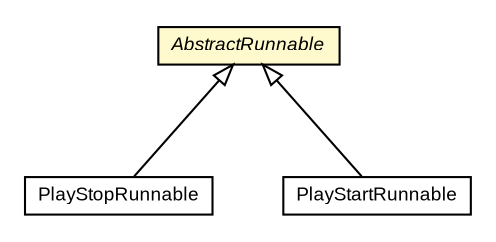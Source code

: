 #!/usr/local/bin/dot
#
# Class diagram 
# Generated by UMLGraph version R5_6-24-gf6e263 (http://www.umlgraph.org/)
#

digraph G {
	edge [fontname="arial",fontsize=10,labelfontname="arial",labelfontsize=10];
	node [fontname="arial",fontsize=10,shape=plaintext];
	nodesep=0.25;
	ranksep=0.5;
	// com.google.code.play.surefire.junit4.PlayStopRunnable
	c16 [label=<<table title="com.google.code.play.surefire.junit4.PlayStopRunnable" border="0" cellborder="1" cellspacing="0" cellpadding="2" port="p" href="./PlayStopRunnable.html">
		<tr><td><table border="0" cellspacing="0" cellpadding="1">
<tr><td align="center" balign="center"> PlayStopRunnable </td></tr>
		</table></td></tr>
		</table>>, URL="./PlayStopRunnable.html", fontname="arial", fontcolor="black", fontsize=9.0];
	// com.google.code.play.surefire.junit4.PlayStartRunnable
	c19 [label=<<table title="com.google.code.play.surefire.junit4.PlayStartRunnable" border="0" cellborder="1" cellspacing="0" cellpadding="2" port="p" href="./PlayStartRunnable.html">
		<tr><td><table border="0" cellspacing="0" cellpadding="1">
<tr><td align="center" balign="center"> PlayStartRunnable </td></tr>
		</table></td></tr>
		</table>>, URL="./PlayStartRunnable.html", fontname="arial", fontcolor="black", fontsize=9.0];
	// com.google.code.play.surefire.junit4.AbstractRunnable
	c41 [label=<<table title="com.google.code.play.surefire.junit4.AbstractRunnable" border="0" cellborder="1" cellspacing="0" cellpadding="2" port="p" bgcolor="lemonChiffon" href="./AbstractRunnable.html">
		<tr><td><table border="0" cellspacing="0" cellpadding="1">
<tr><td align="center" balign="center"><font face="arial italic"> AbstractRunnable </font></td></tr>
		</table></td></tr>
		</table>>, URL="./AbstractRunnable.html", fontname="arial", fontcolor="black", fontsize=9.0];
	//com.google.code.play.surefire.junit4.PlayStopRunnable extends com.google.code.play.surefire.junit4.AbstractRunnable
	c41:p -> c16:p [dir=back,arrowtail=empty];
	//com.google.code.play.surefire.junit4.PlayStartRunnable extends com.google.code.play.surefire.junit4.AbstractRunnable
	c41:p -> c19:p [dir=back,arrowtail=empty];
}

